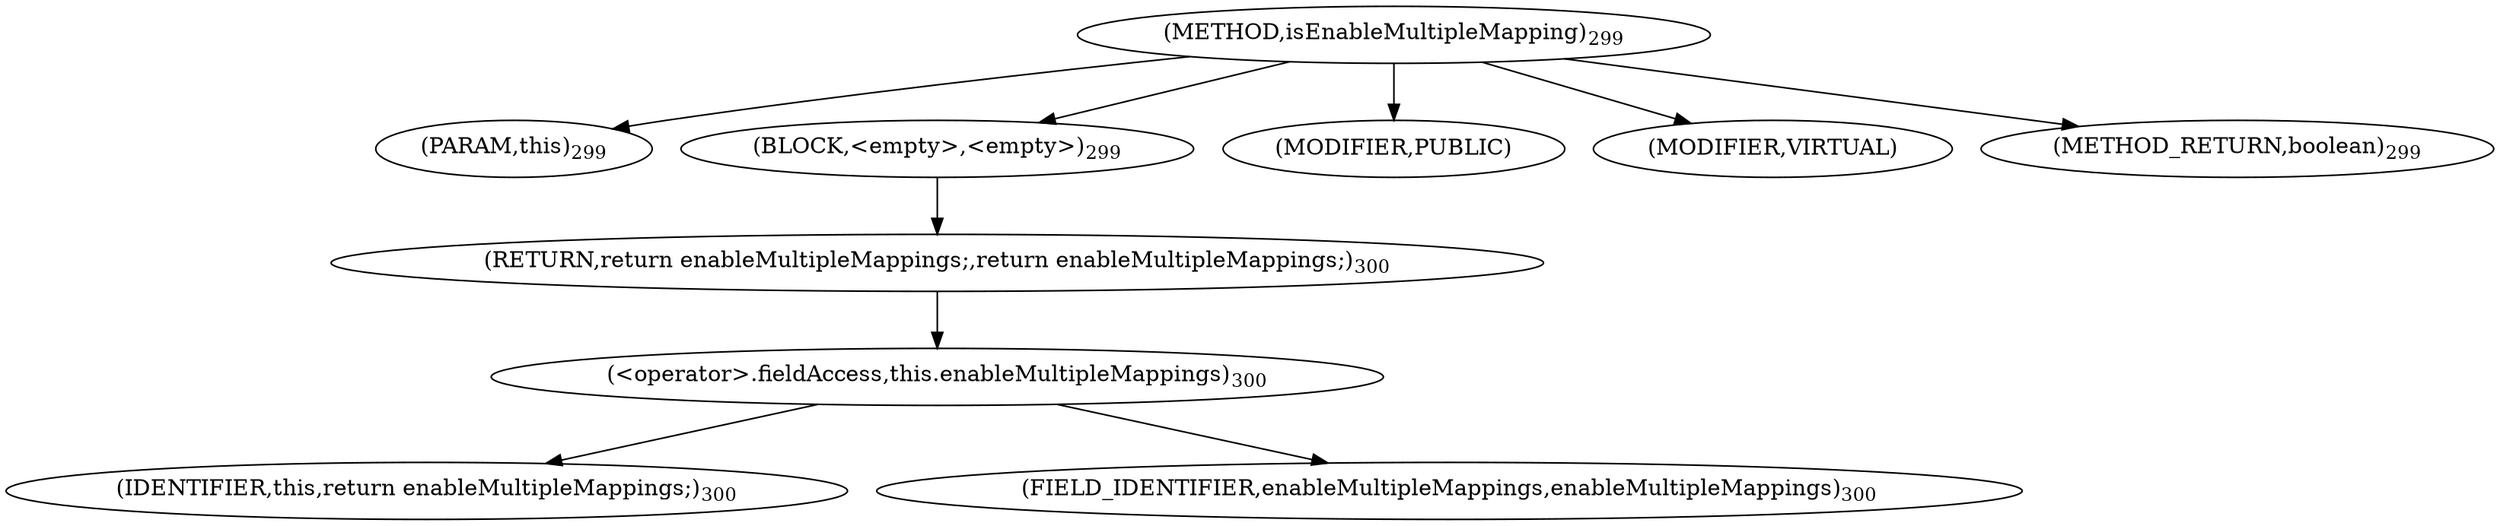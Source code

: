 digraph "isEnableMultipleMapping" {  
"489" [label = <(METHOD,isEnableMultipleMapping)<SUB>299</SUB>> ]
"490" [label = <(PARAM,this)<SUB>299</SUB>> ]
"491" [label = <(BLOCK,&lt;empty&gt;,&lt;empty&gt;)<SUB>299</SUB>> ]
"492" [label = <(RETURN,return enableMultipleMappings;,return enableMultipleMappings;)<SUB>300</SUB>> ]
"493" [label = <(&lt;operator&gt;.fieldAccess,this.enableMultipleMappings)<SUB>300</SUB>> ]
"494" [label = <(IDENTIFIER,this,return enableMultipleMappings;)<SUB>300</SUB>> ]
"495" [label = <(FIELD_IDENTIFIER,enableMultipleMappings,enableMultipleMappings)<SUB>300</SUB>> ]
"496" [label = <(MODIFIER,PUBLIC)> ]
"497" [label = <(MODIFIER,VIRTUAL)> ]
"498" [label = <(METHOD_RETURN,boolean)<SUB>299</SUB>> ]
  "489" -> "490" 
  "489" -> "491" 
  "489" -> "496" 
  "489" -> "497" 
  "489" -> "498" 
  "491" -> "492" 
  "492" -> "493" 
  "493" -> "494" 
  "493" -> "495" 
}
